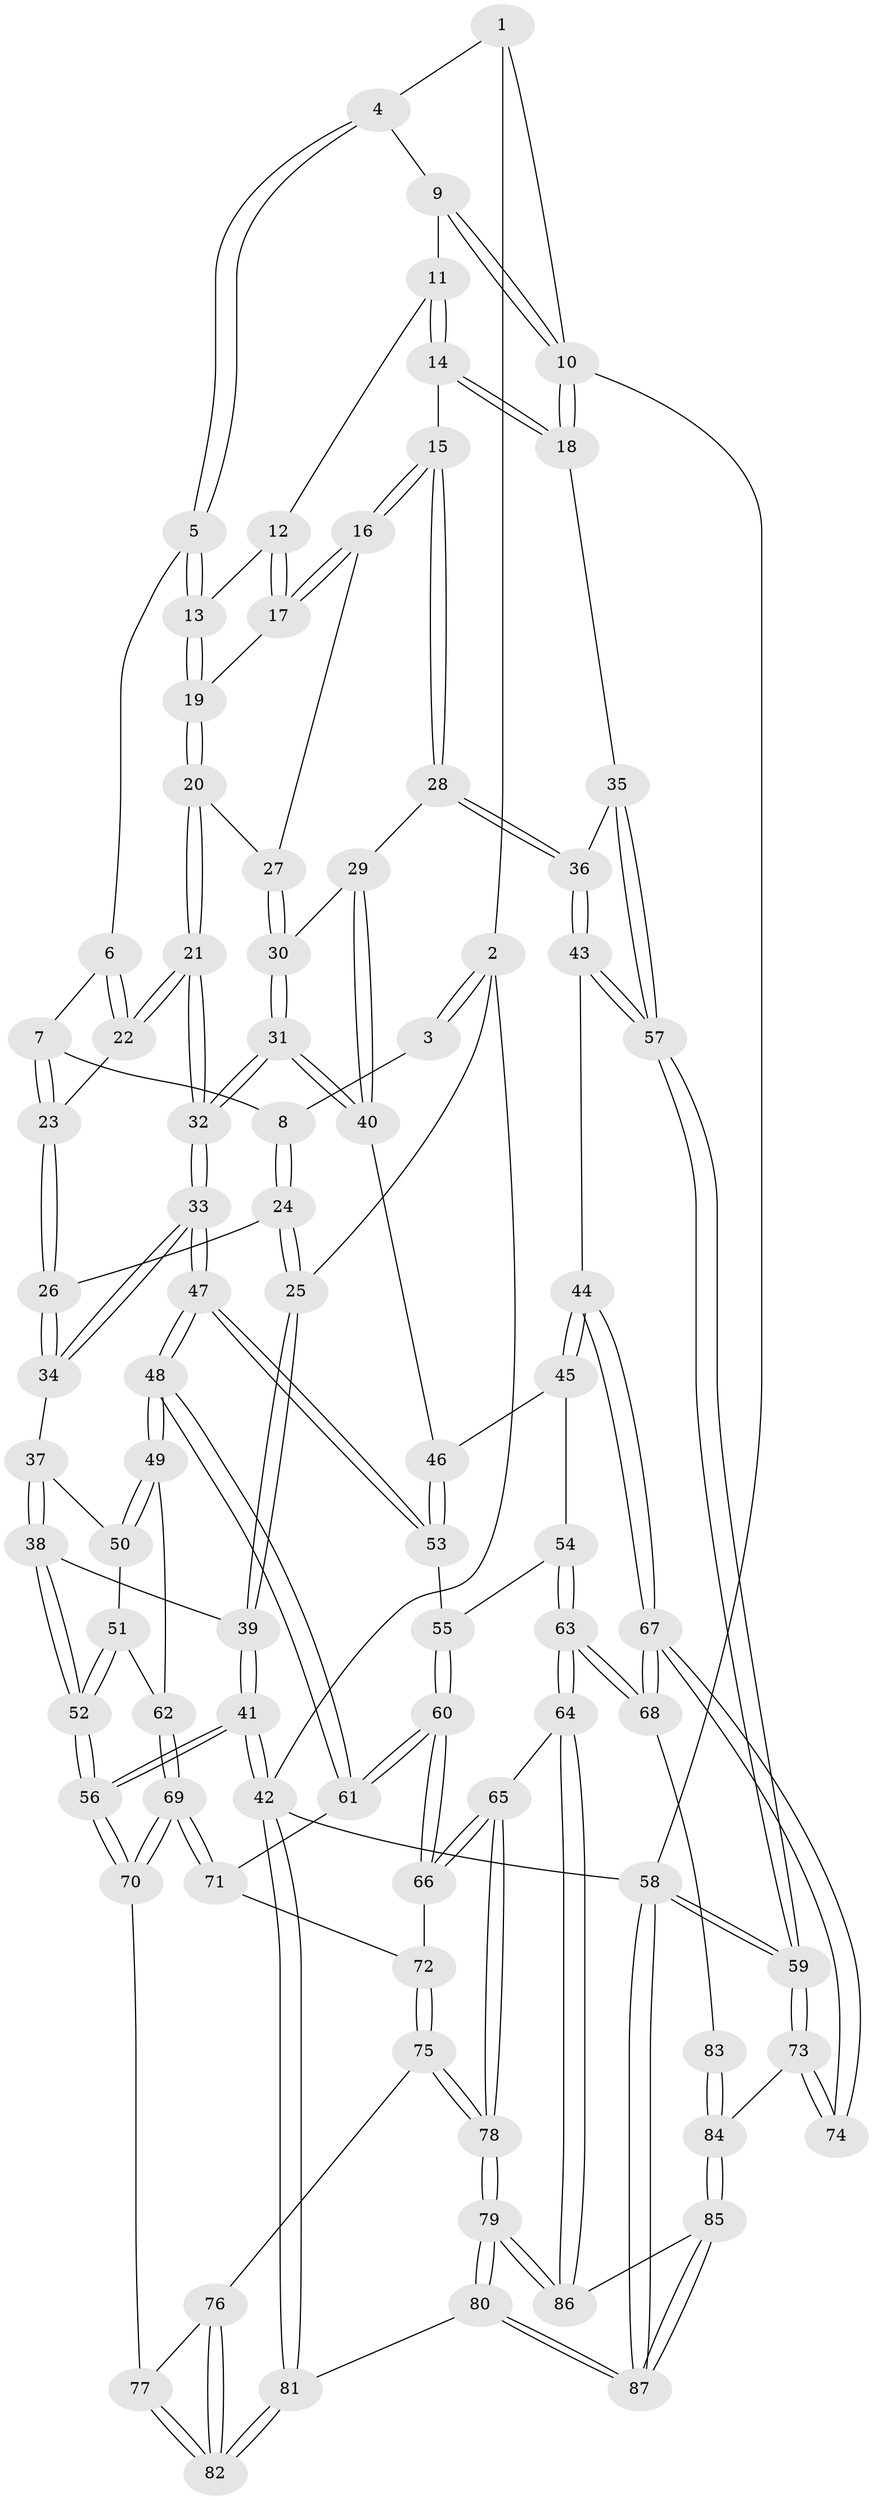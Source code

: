 // Generated by graph-tools (version 1.1) at 2025/27/03/09/25 03:27:11]
// undirected, 87 vertices, 214 edges
graph export_dot {
graph [start="1"]
  node [color=gray90,style=filled];
  1 [pos="+0.39845127409848263+0"];
  2 [pos="+0+0.16506381517467286"];
  3 [pos="+0.08759150528716525+0.10888917709553075"];
  4 [pos="+0.442405428216435+0"];
  5 [pos="+0.45166755324038016+0"];
  6 [pos="+0.4373100487586405+0"];
  7 [pos="+0.2692651609893566+0.20332647980618296"];
  8 [pos="+0.26123001950040214+0.20749429882007286"];
  9 [pos="+1+0"];
  10 [pos="+1+0"];
  11 [pos="+0.8255564399898038+0.12041814554167352"];
  12 [pos="+0.7293752110628346+0.12719131227824043"];
  13 [pos="+0.5901634973651539+0.11683166727173463"];
  14 [pos="+0.9248990421453648+0.30037680736448935"];
  15 [pos="+0.8777119194697736+0.3312155351083511"];
  16 [pos="+0.7717937741113255+0.31013983422983754"];
  17 [pos="+0.75544771734703+0.29670722890694295"];
  18 [pos="+1+0.30936516909183426"];
  19 [pos="+0.6082459641066597+0.2133332649739941"];
  20 [pos="+0.5711874293593643+0.35136749794398275"];
  21 [pos="+0.4880426459240091+0.41669031331439477"];
  22 [pos="+0.4367360407046002+0.3684507054073292"];
  23 [pos="+0.38349399694722697+0.3563542213929922"];
  24 [pos="+0.20196300496742228+0.2796347149024506"];
  25 [pos="+0+0.17401488496821463"];
  26 [pos="+0.20771743933763978+0.4180983511725125"];
  27 [pos="+0.6558618814695458+0.3778284333723622"];
  28 [pos="+0.8092748236839308+0.4794305679893071"];
  29 [pos="+0.7335423204894698+0.48107140525279996"];
  30 [pos="+0.6835753588482435+0.4222374123993685"];
  31 [pos="+0.5076842086810152+0.5359614038270516"];
  32 [pos="+0.48501168000233374+0.5355044954867869"];
  33 [pos="+0.46810554479722166+0.5607680482901393"];
  34 [pos="+0.20043664353434076+0.4339625933386866"];
  35 [pos="+1+0.4616430969379908"];
  36 [pos="+0.8436414433330619+0.5630192532364587"];
  37 [pos="+0.15160976031523898+0.47592490249923886"];
  38 [pos="+0.0786462442268597+0.5029549027748775"];
  39 [pos="+0+0.46312371643844924"];
  40 [pos="+0.6416592211285775+0.544867239111136"];
  41 [pos="+0+1"];
  42 [pos="+0+1"];
  43 [pos="+0.8394608989063533+0.6626315121543758"];
  44 [pos="+0.8266925805496835+0.6863926422930207"];
  45 [pos="+0.6994384382437911+0.6258595546013399"];
  46 [pos="+0.6921246373326166+0.6212612755724607"];
  47 [pos="+0.45669827635112475+0.6022597900313837"];
  48 [pos="+0.4455272850091573+0.618931662154361"];
  49 [pos="+0.42490550462467697+0.6218608152337503"];
  50 [pos="+0.27047534400597983+0.5950834322083522"];
  51 [pos="+0.20285577897674803+0.6843042678579447"];
  52 [pos="+0.14522174069552238+0.6853921437176992"];
  53 [pos="+0.6071851549970735+0.6842033063509828"];
  54 [pos="+0.6446798030566737+0.7183662279722782"];
  55 [pos="+0.6132783390429688+0.692678474813372"];
  56 [pos="+0.0814033073778543+0.8206826244137343"];
  57 [pos="+1+0.6097574686956329"];
  58 [pos="+1+1"];
  59 [pos="+1+0.9207165141484334"];
  60 [pos="+0.5630028552363308+0.80241570127677"];
  61 [pos="+0.4465893847802445+0.6675618521125957"];
  62 [pos="+0.2617620062051613+0.714302240600999"];
  63 [pos="+0.7295179411019193+0.8112851019033904"];
  64 [pos="+0.7253748002283156+0.8163704877298222"];
  65 [pos="+0.5766268395938475+0.8232133671307824"];
  66 [pos="+0.5721391158647291+0.8185572948569548"];
  67 [pos="+0.8264768563463498+0.6888696731859236"];
  68 [pos="+0.7450074533540791+0.8019663705012652"];
  69 [pos="+0.27941707607025573+0.8267635165010442"];
  70 [pos="+0.27623510112632227+0.8346034653340192"];
  71 [pos="+0.42527711132949286+0.7218883332951446"];
  72 [pos="+0.4353605496553505+0.8358320089874923"];
  73 [pos="+1+0.8262424726430831"];
  74 [pos="+0.999978201281307+0.8226782347470749"];
  75 [pos="+0.43195474723346083+0.8503081764300806"];
  76 [pos="+0.42999708443769724+0.8513017126062239"];
  77 [pos="+0.29613897757521995+0.8735334385832768"];
  78 [pos="+0.5210959310506436+0.9489660683124539"];
  79 [pos="+0.5365034187043304+1"];
  80 [pos="+0.5078782835366519+1"];
  81 [pos="+0.29690434065343735+1"];
  82 [pos="+0.30321863355439954+1"];
  83 [pos="+0.8275476238861782+0.8590634506400574"];
  84 [pos="+0.8651325889468555+0.9053467987301277"];
  85 [pos="+0.893750526982325+1"];
  86 [pos="+0.7176251845840137+0.8888248177273239"];
  87 [pos="+1+1"];
  1 -- 2;
  1 -- 4;
  1 -- 10;
  2 -- 3;
  2 -- 3;
  2 -- 25;
  2 -- 42;
  3 -- 8;
  4 -- 5;
  4 -- 5;
  4 -- 9;
  5 -- 6;
  5 -- 13;
  5 -- 13;
  6 -- 7;
  6 -- 22;
  6 -- 22;
  7 -- 8;
  7 -- 23;
  7 -- 23;
  8 -- 24;
  8 -- 24;
  9 -- 10;
  9 -- 10;
  9 -- 11;
  10 -- 18;
  10 -- 18;
  10 -- 58;
  11 -- 12;
  11 -- 14;
  11 -- 14;
  12 -- 13;
  12 -- 17;
  12 -- 17;
  13 -- 19;
  13 -- 19;
  14 -- 15;
  14 -- 18;
  14 -- 18;
  15 -- 16;
  15 -- 16;
  15 -- 28;
  15 -- 28;
  16 -- 17;
  16 -- 17;
  16 -- 27;
  17 -- 19;
  18 -- 35;
  19 -- 20;
  19 -- 20;
  20 -- 21;
  20 -- 21;
  20 -- 27;
  21 -- 22;
  21 -- 22;
  21 -- 32;
  21 -- 32;
  22 -- 23;
  23 -- 26;
  23 -- 26;
  24 -- 25;
  24 -- 25;
  24 -- 26;
  25 -- 39;
  25 -- 39;
  26 -- 34;
  26 -- 34;
  27 -- 30;
  27 -- 30;
  28 -- 29;
  28 -- 36;
  28 -- 36;
  29 -- 30;
  29 -- 40;
  29 -- 40;
  30 -- 31;
  30 -- 31;
  31 -- 32;
  31 -- 32;
  31 -- 40;
  31 -- 40;
  32 -- 33;
  32 -- 33;
  33 -- 34;
  33 -- 34;
  33 -- 47;
  33 -- 47;
  34 -- 37;
  35 -- 36;
  35 -- 57;
  35 -- 57;
  36 -- 43;
  36 -- 43;
  37 -- 38;
  37 -- 38;
  37 -- 50;
  38 -- 39;
  38 -- 52;
  38 -- 52;
  39 -- 41;
  39 -- 41;
  40 -- 46;
  41 -- 42;
  41 -- 42;
  41 -- 56;
  41 -- 56;
  42 -- 81;
  42 -- 81;
  42 -- 58;
  43 -- 44;
  43 -- 57;
  43 -- 57;
  44 -- 45;
  44 -- 45;
  44 -- 67;
  44 -- 67;
  45 -- 46;
  45 -- 54;
  46 -- 53;
  46 -- 53;
  47 -- 48;
  47 -- 48;
  47 -- 53;
  47 -- 53;
  48 -- 49;
  48 -- 49;
  48 -- 61;
  48 -- 61;
  49 -- 50;
  49 -- 50;
  49 -- 62;
  50 -- 51;
  51 -- 52;
  51 -- 52;
  51 -- 62;
  52 -- 56;
  52 -- 56;
  53 -- 55;
  54 -- 55;
  54 -- 63;
  54 -- 63;
  55 -- 60;
  55 -- 60;
  56 -- 70;
  56 -- 70;
  57 -- 59;
  57 -- 59;
  58 -- 59;
  58 -- 59;
  58 -- 87;
  58 -- 87;
  59 -- 73;
  59 -- 73;
  60 -- 61;
  60 -- 61;
  60 -- 66;
  60 -- 66;
  61 -- 71;
  62 -- 69;
  62 -- 69;
  63 -- 64;
  63 -- 64;
  63 -- 68;
  63 -- 68;
  64 -- 65;
  64 -- 86;
  64 -- 86;
  65 -- 66;
  65 -- 66;
  65 -- 78;
  65 -- 78;
  66 -- 72;
  67 -- 68;
  67 -- 68;
  67 -- 74;
  67 -- 74;
  68 -- 83;
  69 -- 70;
  69 -- 70;
  69 -- 71;
  69 -- 71;
  70 -- 77;
  71 -- 72;
  72 -- 75;
  72 -- 75;
  73 -- 74;
  73 -- 74;
  73 -- 84;
  75 -- 76;
  75 -- 78;
  75 -- 78;
  76 -- 77;
  76 -- 82;
  76 -- 82;
  77 -- 82;
  77 -- 82;
  78 -- 79;
  78 -- 79;
  79 -- 80;
  79 -- 80;
  79 -- 86;
  79 -- 86;
  80 -- 81;
  80 -- 87;
  80 -- 87;
  81 -- 82;
  81 -- 82;
  83 -- 84;
  83 -- 84;
  84 -- 85;
  84 -- 85;
  85 -- 86;
  85 -- 87;
  85 -- 87;
}
